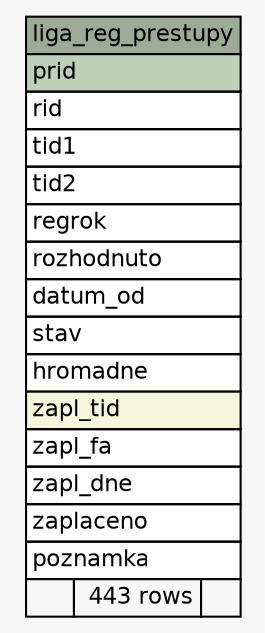 // dot 2.38.0 on Mac OS X 10.9.4
// SchemaSpy rev 590
digraph "liga_reg_prestupy" {
  graph [
    rankdir="RL"
    bgcolor="#f7f7f7"
    nodesep="0.18"
    ranksep="0.46"
    fontname="Helvetica"
    fontsize="11"
  ];
  node [
    fontname="Helvetica"
    fontsize="11"
    shape="plaintext"
  ];
  edge [
    arrowsize="0.8"
  ];
  "liga_reg_prestupy" [
    label=<
    <TABLE BORDER="0" CELLBORDER="1" CELLSPACING="0" BGCOLOR="#ffffff">
      <TR><TD COLSPAN="3" BGCOLOR="#9bab96" ALIGN="CENTER">liga_reg_prestupy</TD></TR>
      <TR><TD PORT="prid" COLSPAN="3" BGCOLOR="#bed1b8" ALIGN="LEFT">prid</TD></TR>
      <TR><TD PORT="rid" COLSPAN="3" ALIGN="LEFT">rid</TD></TR>
      <TR><TD PORT="tid1" COLSPAN="3" ALIGN="LEFT">tid1</TD></TR>
      <TR><TD PORT="tid2" COLSPAN="3" ALIGN="LEFT">tid2</TD></TR>
      <TR><TD PORT="regrok" COLSPAN="3" ALIGN="LEFT">regrok</TD></TR>
      <TR><TD PORT="rozhodnuto" COLSPAN="3" ALIGN="LEFT">rozhodnuto</TD></TR>
      <TR><TD PORT="datum_od" COLSPAN="3" ALIGN="LEFT">datum_od</TD></TR>
      <TR><TD PORT="stav" COLSPAN="3" ALIGN="LEFT">stav</TD></TR>
      <TR><TD PORT="hromadne" COLSPAN="3" ALIGN="LEFT">hromadne</TD></TR>
      <TR><TD PORT="zapl_tid" COLSPAN="3" BGCOLOR="#f4f7da" ALIGN="LEFT">zapl_tid</TD></TR>
      <TR><TD PORT="zapl_fa" COLSPAN="3" ALIGN="LEFT">zapl_fa</TD></TR>
      <TR><TD PORT="zapl_dne" COLSPAN="3" ALIGN="LEFT">zapl_dne</TD></TR>
      <TR><TD PORT="zaplaceno" COLSPAN="3" ALIGN="LEFT">zaplaceno</TD></TR>
      <TR><TD PORT="poznamka" COLSPAN="3" ALIGN="LEFT">poznamka</TD></TR>
      <TR><TD ALIGN="LEFT" BGCOLOR="#f7f7f7">  </TD><TD ALIGN="RIGHT" BGCOLOR="#f7f7f7">443 rows</TD><TD ALIGN="RIGHT" BGCOLOR="#f7f7f7">  </TD></TR>
    </TABLE>>
    URL="tables/liga_reg_prestupy.html"
    tooltip="liga_reg_prestupy"
  ];
}
